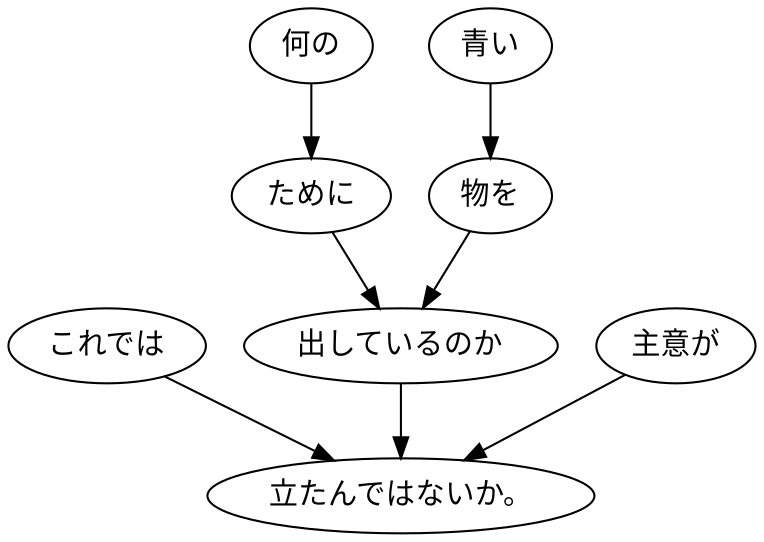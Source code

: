 digraph graph3374 {
	node0 [label="これでは"];
	node1 [label="何の"];
	node2 [label="ために"];
	node3 [label="青い"];
	node4 [label="物を"];
	node5 [label="出しているのか"];
	node6 [label="主意が"];
	node7 [label="立たんではないか。"];
	node0 -> node7;
	node1 -> node2;
	node2 -> node5;
	node3 -> node4;
	node4 -> node5;
	node5 -> node7;
	node6 -> node7;
}
